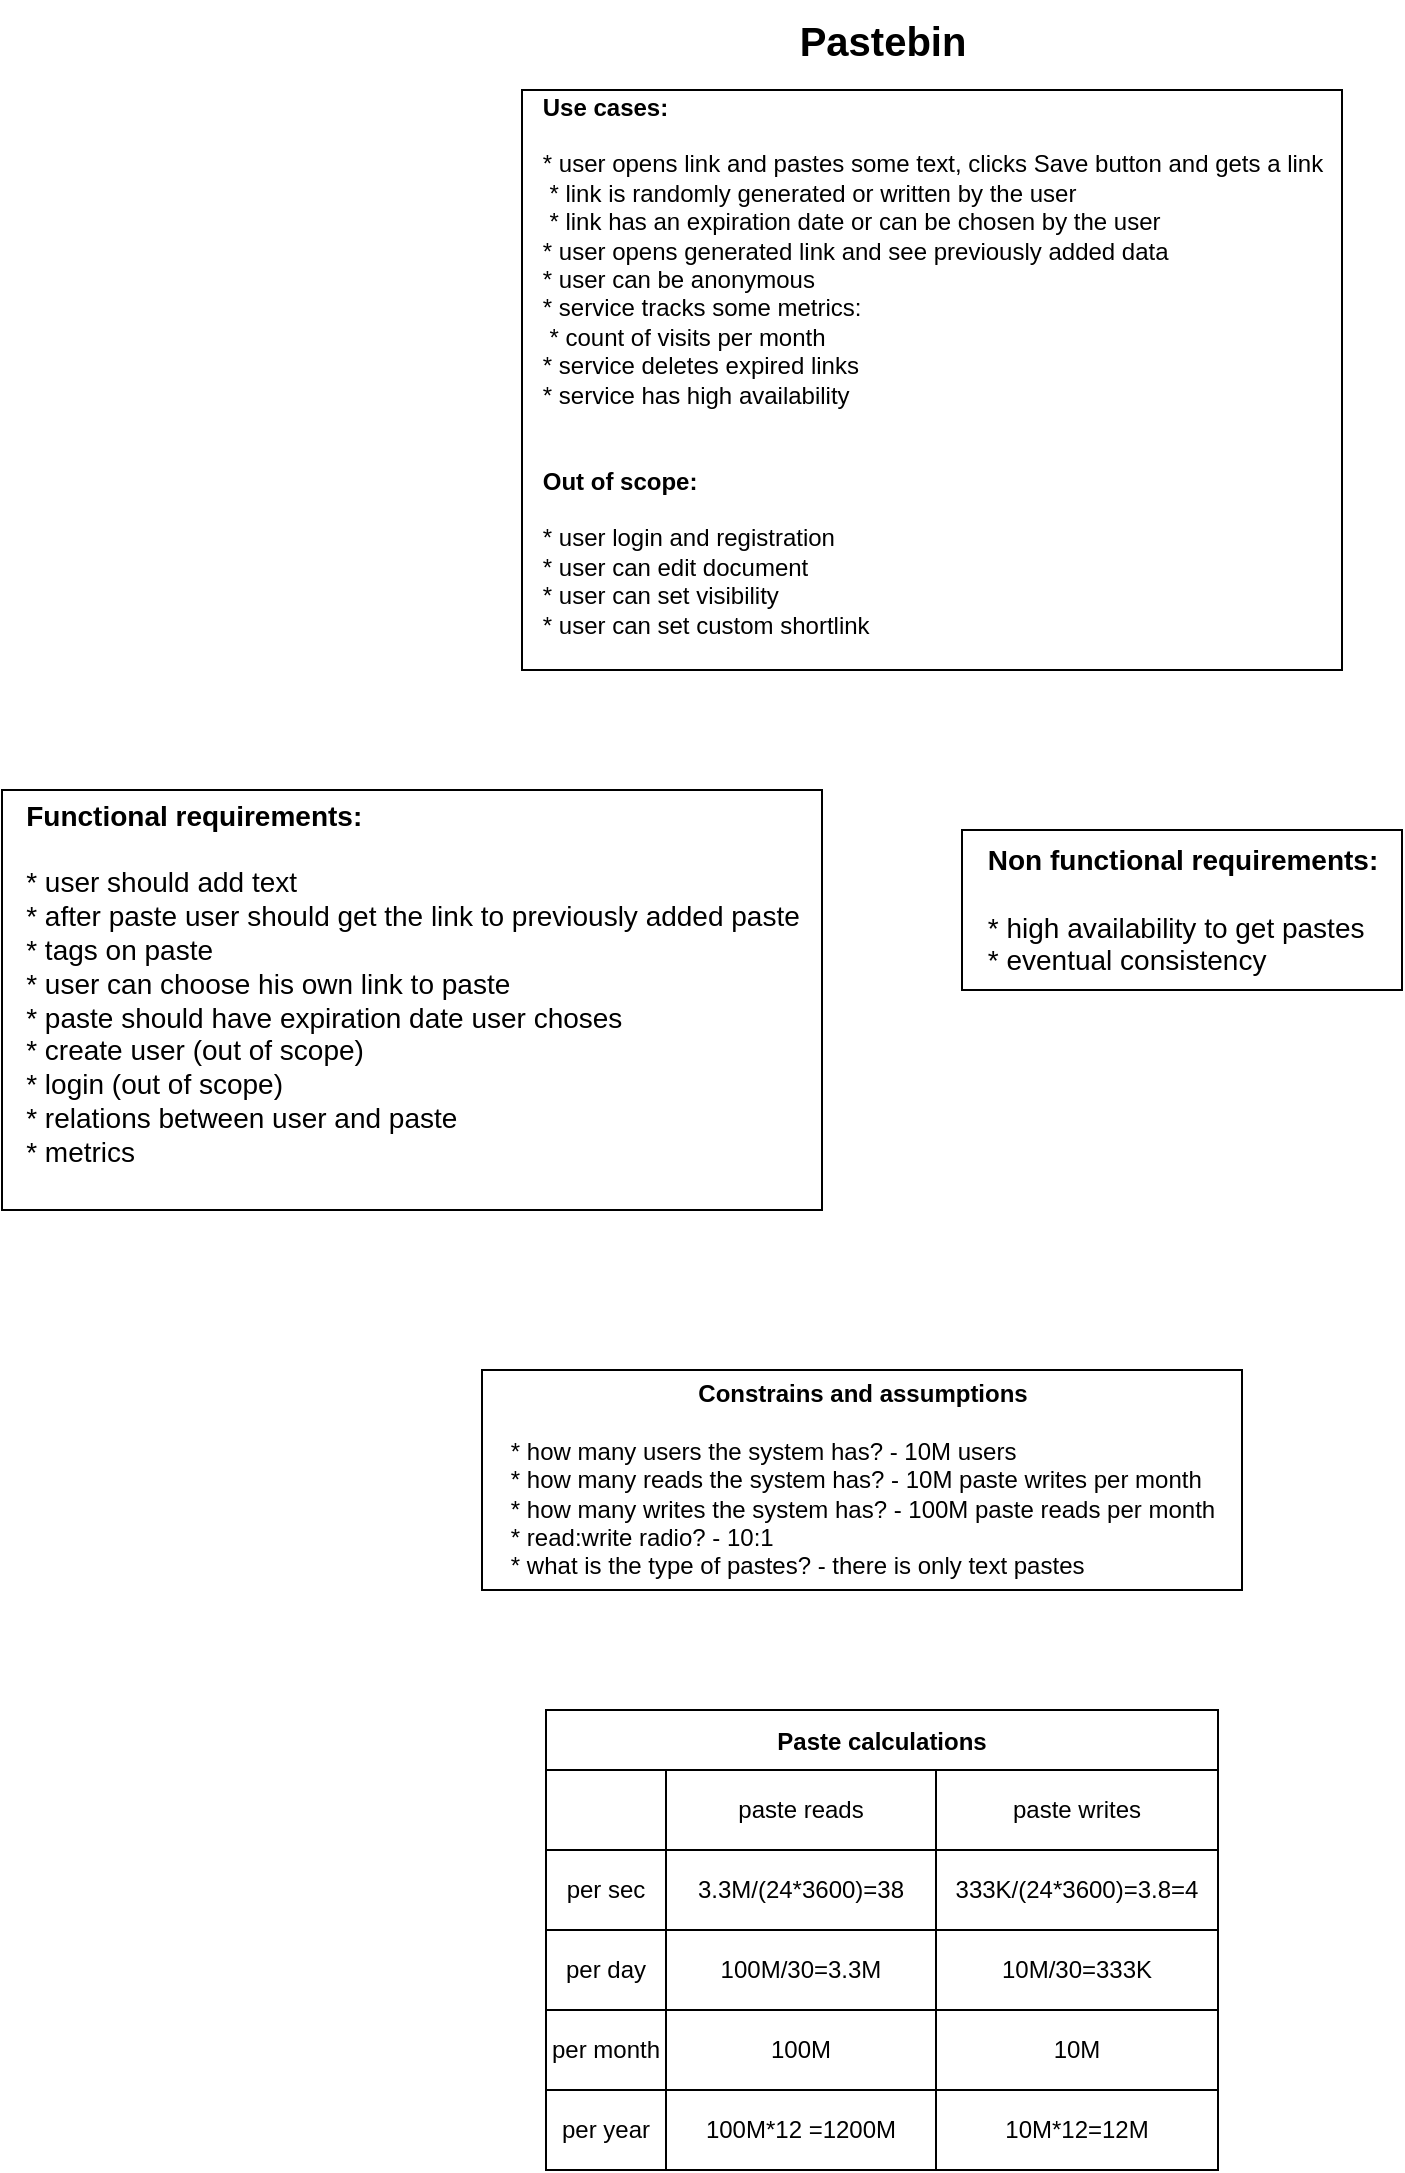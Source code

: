 <mxfile version="20.3.6" type="github">
  <diagram id="PuMi0kId-e-hUfrw8BZP" name="Страница 1">
    <mxGraphModel dx="3790" dy="2005" grid="1" gridSize="10" guides="1" tooltips="1" connect="1" arrows="1" fold="1" page="1" pageScale="1" pageWidth="827" pageHeight="1169" math="0" shadow="0">
      <root>
        <mxCell id="0" />
        <mxCell id="1" parent="0" />
        <mxCell id="pfe3GB8zZH_nZLxF0a3G-1" value="&lt;b&gt;&lt;font style=&quot;font-size: 20px;&quot;&gt;Pastebin&lt;/font&gt;&lt;/b&gt;" style="text;html=1;resizable=0;autosize=1;align=center;verticalAlign=middle;points=[];fillColor=none;strokeColor=none;rounded=0;" parent="1" vertex="1">
          <mxGeometry x="-185" y="5" width="110" height="40" as="geometry" />
        </mxCell>
        <mxCell id="pfe3GB8zZH_nZLxF0a3G-2" value="&lt;div style=&quot;text-align: left;&quot;&gt;&lt;b&gt;Functional requirements:&lt;/b&gt;&lt;/div&gt;&lt;br&gt;&lt;div style=&quot;text-align: left;&quot;&gt;* user should add text&lt;/div&gt;&lt;div style=&quot;text-align: left;&quot;&gt;* after paste user should get the link to previously added paste&lt;/div&gt;&lt;div style=&quot;text-align: left;&quot;&gt;* tags on paste&lt;/div&gt;&lt;div style=&quot;text-align: left;&quot;&gt;* user can choose his own link to paste&lt;/div&gt;&lt;div style=&quot;text-align: left;&quot;&gt;* paste should have expiration date user choses&lt;/div&gt;&lt;div style=&quot;text-align: left;&quot;&gt;* create user (out of scope)&lt;/div&gt;&lt;div style=&quot;text-align: left;&quot;&gt;* login (out of scope)&lt;/div&gt;&lt;div style=&quot;text-align: left;&quot;&gt;* relations between user and paste&lt;/div&gt;&lt;div style=&quot;text-align: left;&quot;&gt;* metrics&lt;/div&gt;&lt;div style=&quot;text-align: left;&quot;&gt;&lt;br&gt;&lt;/div&gt;" style="text;html=1;align=center;verticalAlign=middle;resizable=0;points=[];autosize=1;strokeColor=default;fillColor=default;fontSize=14;" parent="1" vertex="1">
          <mxGeometry x="-570" y="400" width="410" height="210" as="geometry" />
        </mxCell>
        <mxCell id="pfe3GB8zZH_nZLxF0a3G-3" value="&lt;div style=&quot;text-align: left;&quot;&gt;&lt;b&gt;Non functional requirements:&lt;/b&gt;&lt;/div&gt;&lt;div style=&quot;text-align: left;&quot;&gt;&lt;b&gt;&lt;br&gt;&lt;/b&gt;&lt;/div&gt;&lt;div style=&quot;text-align: left;&quot;&gt;* high availability to get pastes&lt;/div&gt;&lt;div style=&quot;text-align: left;&quot;&gt;* eventual consistency&lt;/div&gt;" style="text;html=1;align=center;verticalAlign=middle;resizable=0;points=[];autosize=1;strokeColor=default;fillColor=default;fontSize=14;" parent="1" vertex="1">
          <mxGeometry x="-90" y="420" width="220" height="80" as="geometry" />
        </mxCell>
        <mxCell id="qygxZFsqdgiUwYKes5Kv-1" value="&lt;div style=&quot;&quot;&gt;&lt;div style=&quot;&quot;&gt;&lt;div style=&quot;text-align: left;&quot;&gt;&lt;b&gt;Use cases:&lt;/b&gt;&lt;/div&gt;&lt;div style=&quot;text-align: left;&quot;&gt;&lt;br&gt;&lt;/div&gt;&lt;div style=&quot;&quot;&gt;&lt;div style=&quot;&quot;&gt;&lt;div style=&quot;text-align: left;&quot;&gt;* user opens link and pastes some text, clicks Save button and gets a link&lt;/div&gt;&lt;div style=&quot;text-align: left;&quot;&gt;&lt;span style=&quot;white-space: pre;&quot;&gt;	* link is randomly generated or written by the user&lt;/span&gt;&lt;br&gt;&lt;/div&gt;&lt;div style=&quot;text-align: left;&quot;&gt;&lt;span style=&quot;white-space: pre;&quot;&gt;&lt;span style=&quot;white-space: pre;&quot;&gt;	* link has an expiration date or can be &lt;/span&gt;chosen by the user&lt;/span&gt;&lt;/div&gt;&lt;div style=&quot;text-align: left;&quot;&gt;&lt;span style=&quot;white-space: pre;&quot;&gt;* user opens generated link and see previously added data&lt;/span&gt;&lt;/div&gt;&lt;div style=&quot;text-align: left;&quot;&gt;&lt;span style=&quot;white-space: pre;&quot;&gt;* user can be anonymous&lt;/span&gt; &lt;/div&gt;&lt;div style=&quot;text-align: left;&quot;&gt;&lt;span style=&quot;white-space: pre;&quot;&gt;* service tracks some metrics:&lt;/span&gt;&lt;/div&gt;&lt;div style=&quot;text-align: left;&quot;&gt;&lt;span style=&quot;white-space: pre;&quot;&gt;	* count of visits per month&lt;/span&gt;&lt;br&gt;&lt;/div&gt;&lt;div style=&quot;text-align: left;&quot;&gt;&lt;span style=&quot;white-space: pre;&quot;&gt;* service deletes expired links&lt;/span&gt;&lt;/div&gt;&lt;div style=&quot;text-align: left;&quot;&gt;&lt;span style=&quot;white-space: pre;&quot;&gt;* service has high availability&lt;/span&gt;&lt;/div&gt;&lt;div style=&quot;text-align: left;&quot;&gt;&lt;span style=&quot;white-space: pre;&quot;&gt;&lt;br&gt;&lt;/span&gt;&lt;/div&gt;&lt;div style=&quot;text-align: left;&quot;&gt;&lt;span style=&quot;white-space: pre;&quot;&gt;&lt;br&gt;&lt;/span&gt;&lt;/div&gt;&lt;div style=&quot;text-align: left;&quot;&gt;&lt;span style=&quot;white-space: pre;&quot;&gt;&lt;b&gt;Out of scope:&lt;/b&gt;&lt;/span&gt;&lt;/div&gt;&lt;div style=&quot;text-align: left;&quot;&gt;&lt;span style=&quot;white-space: pre;&quot;&gt;&lt;br&gt;&lt;/span&gt;&lt;/div&gt;&lt;div style=&quot;text-align: left;&quot;&gt;&lt;span style=&quot;white-space: pre;&quot;&gt;* user login and registration&lt;/span&gt;&lt;/div&gt;&lt;div style=&quot;text-align: left;&quot;&gt;&lt;span style=&quot;white-space: pre;&quot;&gt;* user can edit document&lt;/span&gt;&lt;/div&gt;&lt;div style=&quot;text-align: left;&quot;&gt;&lt;span style=&quot;white-space: pre;&quot;&gt;* user can set visibility&lt;/span&gt;&lt;/div&gt;&lt;div style=&quot;text-align: left;&quot;&gt;&lt;span style=&quot;white-space: pre;&quot;&gt;* user can set custom shortlink&lt;/span&gt;&lt;/div&gt;&lt;div style=&quot;text-align: left;&quot;&gt;&lt;span style=&quot;white-space: pre;&quot;&gt;&lt;br&gt;&lt;/span&gt;&lt;/div&gt;&lt;/div&gt;&lt;/div&gt;&lt;/div&gt;&lt;/div&gt;" style="text;html=1;align=center;verticalAlign=middle;resizable=0;points=[];autosize=1;strokeColor=default;fillColor=default;shadow=0;sketch=0;rounded=0;glass=0;gradientColor=none;fillStyle=auto;" vertex="1" parent="1">
          <mxGeometry x="-310" y="50" width="410" height="290" as="geometry" />
        </mxCell>
        <mxCell id="qygxZFsqdgiUwYKes5Kv-2" value="&lt;b&gt;Constrains and assumptions&lt;/b&gt;&lt;br&gt;&lt;br&gt;&lt;div style=&quot;text-align: left;&quot;&gt;* how many users the system has? - 10M users&amp;nbsp;&lt;/div&gt;&lt;div style=&quot;text-align: left;&quot;&gt;* how many reads the system has? - 10M paste writes per month&lt;/div&gt;&lt;div style=&quot;text-align: left;&quot;&gt;* how many writes the system has? - 100M paste reads per month&lt;/div&gt;&lt;div style=&quot;text-align: left;&quot;&gt;* read:write radio? - 10:1&lt;/div&gt;&lt;div style=&quot;text-align: left;&quot;&gt;* what is the type of pastes? - there is only text pastes&lt;/div&gt;" style="text;html=1;align=center;verticalAlign=middle;resizable=0;points=[];autosize=1;strokeColor=default;fillColor=default;" vertex="1" parent="1">
          <mxGeometry x="-330" y="690" width="380" height="110" as="geometry" />
        </mxCell>
        <mxCell id="qygxZFsqdgiUwYKes5Kv-18" value="Paste calculations" style="shape=table;startSize=30;container=1;collapsible=0;childLayout=tableLayout;fontStyle=1;align=center;rounded=0;shadow=0;glass=0;sketch=0;fillStyle=auto;strokeColor=default;fillColor=default;gradientColor=none;" vertex="1" parent="1">
          <mxGeometry x="-298" y="860" width="336" height="230.0" as="geometry" />
        </mxCell>
        <mxCell id="qygxZFsqdgiUwYKes5Kv-23" value="" style="shape=tableRow;horizontal=0;startSize=0;swimlaneHead=0;swimlaneBody=0;top=0;left=0;bottom=0;right=0;collapsible=0;dropTarget=0;fillColor=none;points=[[0,0.5],[1,0.5]];portConstraint=eastwest;rounded=0;shadow=0;glass=0;sketch=0;fillStyle=auto;strokeColor=default;" vertex="1" parent="qygxZFsqdgiUwYKes5Kv-18">
          <mxGeometry y="30" width="336" height="40" as="geometry" />
        </mxCell>
        <mxCell id="qygxZFsqdgiUwYKes5Kv-31" value="" style="shape=partialRectangle;html=1;whiteSpace=wrap;connectable=0;fillColor=none;top=0;left=0;bottom=0;right=0;overflow=hidden;rounded=0;shadow=0;glass=0;sketch=0;fillStyle=auto;strokeColor=default;" vertex="1" parent="qygxZFsqdgiUwYKes5Kv-23">
          <mxGeometry width="60" height="40" as="geometry">
            <mxRectangle width="60" height="40" as="alternateBounds" />
          </mxGeometry>
        </mxCell>
        <mxCell id="qygxZFsqdgiUwYKes5Kv-24" value="paste reads" style="shape=partialRectangle;html=1;whiteSpace=wrap;connectable=0;fillColor=none;top=0;left=0;bottom=0;right=0;overflow=hidden;rounded=0;shadow=0;glass=0;sketch=0;fillStyle=auto;strokeColor=default;" vertex="1" parent="qygxZFsqdgiUwYKes5Kv-23">
          <mxGeometry x="60" width="135" height="40" as="geometry">
            <mxRectangle width="135" height="40" as="alternateBounds" />
          </mxGeometry>
        </mxCell>
        <mxCell id="qygxZFsqdgiUwYKes5Kv-25" value="paste writes" style="shape=partialRectangle;html=1;whiteSpace=wrap;connectable=0;fillColor=none;top=0;left=0;bottom=0;right=0;overflow=hidden;rounded=0;shadow=0;glass=0;sketch=0;fillStyle=auto;strokeColor=default;" vertex="1" parent="qygxZFsqdgiUwYKes5Kv-23">
          <mxGeometry x="195" width="141" height="40" as="geometry">
            <mxRectangle width="141" height="40" as="alternateBounds" />
          </mxGeometry>
        </mxCell>
        <mxCell id="qygxZFsqdgiUwYKes5Kv-19" value="" style="shape=tableRow;horizontal=0;startSize=0;swimlaneHead=0;swimlaneBody=0;top=0;left=0;bottom=0;right=0;collapsible=0;dropTarget=0;fillColor=none;points=[[0,0.5],[1,0.5]];portConstraint=eastwest;rounded=0;shadow=0;glass=0;sketch=0;fillStyle=auto;strokeColor=default;" vertex="1" parent="qygxZFsqdgiUwYKes5Kv-18">
          <mxGeometry y="70" width="336" height="40" as="geometry" />
        </mxCell>
        <mxCell id="qygxZFsqdgiUwYKes5Kv-32" value="per sec" style="shape=partialRectangle;html=1;whiteSpace=wrap;connectable=0;fillColor=none;top=0;left=0;bottom=0;right=0;overflow=hidden;rounded=0;shadow=0;glass=0;sketch=0;fillStyle=auto;strokeColor=default;" vertex="1" parent="qygxZFsqdgiUwYKes5Kv-19">
          <mxGeometry width="60" height="40" as="geometry">
            <mxRectangle width="60" height="40" as="alternateBounds" />
          </mxGeometry>
        </mxCell>
        <mxCell id="qygxZFsqdgiUwYKes5Kv-20" value="3.3M/(24*3600)=38" style="shape=partialRectangle;html=1;whiteSpace=wrap;connectable=0;fillColor=none;top=0;left=0;bottom=0;right=0;overflow=hidden;rounded=0;shadow=0;glass=0;sketch=0;fillStyle=auto;strokeColor=default;" vertex="1" parent="qygxZFsqdgiUwYKes5Kv-19">
          <mxGeometry x="60" width="135" height="40" as="geometry">
            <mxRectangle width="135" height="40" as="alternateBounds" />
          </mxGeometry>
        </mxCell>
        <mxCell id="qygxZFsqdgiUwYKes5Kv-21" value="333K/(24*3600)=3.8=4" style="shape=partialRectangle;html=1;whiteSpace=wrap;connectable=0;fillColor=none;top=0;left=0;bottom=0;right=0;overflow=hidden;rounded=0;shadow=0;glass=0;sketch=0;fillStyle=auto;strokeColor=default;" vertex="1" parent="qygxZFsqdgiUwYKes5Kv-19">
          <mxGeometry x="195" width="141" height="40" as="geometry">
            <mxRectangle width="141" height="40" as="alternateBounds" />
          </mxGeometry>
        </mxCell>
        <mxCell id="qygxZFsqdgiUwYKes5Kv-27" value="" style="shape=tableRow;horizontal=0;startSize=0;swimlaneHead=0;swimlaneBody=0;top=0;left=0;bottom=0;right=0;collapsible=0;dropTarget=0;fillColor=none;points=[[0,0.5],[1,0.5]];portConstraint=eastwest;rounded=0;shadow=0;glass=0;sketch=0;fillStyle=auto;strokeColor=default;" vertex="1" parent="qygxZFsqdgiUwYKes5Kv-18">
          <mxGeometry y="110" width="336" height="40" as="geometry" />
        </mxCell>
        <mxCell id="qygxZFsqdgiUwYKes5Kv-33" value="per day" style="shape=partialRectangle;html=1;whiteSpace=wrap;connectable=0;fillColor=none;top=0;left=0;bottom=0;right=0;overflow=hidden;rounded=0;shadow=0;glass=0;sketch=0;fillStyle=auto;strokeColor=default;" vertex="1" parent="qygxZFsqdgiUwYKes5Kv-27">
          <mxGeometry width="60" height="40" as="geometry">
            <mxRectangle width="60" height="40" as="alternateBounds" />
          </mxGeometry>
        </mxCell>
        <mxCell id="qygxZFsqdgiUwYKes5Kv-28" value="100M/30=3.3M" style="shape=partialRectangle;html=1;whiteSpace=wrap;connectable=0;fillColor=none;top=0;left=0;bottom=0;right=0;overflow=hidden;rounded=0;shadow=0;glass=0;sketch=0;fillStyle=auto;strokeColor=default;" vertex="1" parent="qygxZFsqdgiUwYKes5Kv-27">
          <mxGeometry x="60" width="135" height="40" as="geometry">
            <mxRectangle width="135" height="40" as="alternateBounds" />
          </mxGeometry>
        </mxCell>
        <mxCell id="qygxZFsqdgiUwYKes5Kv-29" value="10M/30=333K" style="shape=partialRectangle;html=1;whiteSpace=wrap;connectable=0;fillColor=none;top=0;left=0;bottom=0;right=0;overflow=hidden;rounded=0;shadow=0;glass=0;sketch=0;fillStyle=auto;strokeColor=default;" vertex="1" parent="qygxZFsqdgiUwYKes5Kv-27">
          <mxGeometry x="195" width="141" height="40" as="geometry">
            <mxRectangle width="141" height="40" as="alternateBounds" />
          </mxGeometry>
        </mxCell>
        <mxCell id="qygxZFsqdgiUwYKes5Kv-61" style="shape=tableRow;horizontal=0;startSize=0;swimlaneHead=0;swimlaneBody=0;top=0;left=0;bottom=0;right=0;collapsible=0;dropTarget=0;fillColor=none;points=[[0,0.5],[1,0.5]];portConstraint=eastwest;rounded=0;shadow=0;glass=0;sketch=0;fillStyle=auto;strokeColor=default;" vertex="1" parent="qygxZFsqdgiUwYKes5Kv-18">
          <mxGeometry y="150" width="336" height="40" as="geometry" />
        </mxCell>
        <mxCell id="qygxZFsqdgiUwYKes5Kv-62" value="per month" style="shape=partialRectangle;html=1;whiteSpace=wrap;connectable=0;fillColor=none;top=0;left=0;bottom=0;right=0;overflow=hidden;rounded=0;shadow=0;glass=0;sketch=0;fillStyle=auto;strokeColor=default;" vertex="1" parent="qygxZFsqdgiUwYKes5Kv-61">
          <mxGeometry width="60" height="40" as="geometry">
            <mxRectangle width="60" height="40" as="alternateBounds" />
          </mxGeometry>
        </mxCell>
        <mxCell id="qygxZFsqdgiUwYKes5Kv-63" value="100M" style="shape=partialRectangle;html=1;whiteSpace=wrap;connectable=0;fillColor=none;top=0;left=0;bottom=0;right=0;overflow=hidden;rounded=0;shadow=0;glass=0;sketch=0;fillStyle=auto;strokeColor=default;" vertex="1" parent="qygxZFsqdgiUwYKes5Kv-61">
          <mxGeometry x="60" width="135" height="40" as="geometry">
            <mxRectangle width="135" height="40" as="alternateBounds" />
          </mxGeometry>
        </mxCell>
        <mxCell id="qygxZFsqdgiUwYKes5Kv-64" value="10M" style="shape=partialRectangle;html=1;whiteSpace=wrap;connectable=0;fillColor=none;top=0;left=0;bottom=0;right=0;overflow=hidden;rounded=0;shadow=0;glass=0;sketch=0;fillStyle=auto;strokeColor=default;" vertex="1" parent="qygxZFsqdgiUwYKes5Kv-61">
          <mxGeometry x="195" width="141" height="40" as="geometry">
            <mxRectangle width="141" height="40" as="alternateBounds" />
          </mxGeometry>
        </mxCell>
        <mxCell id="qygxZFsqdgiUwYKes5Kv-56" style="shape=tableRow;horizontal=0;startSize=0;swimlaneHead=0;swimlaneBody=0;top=0;left=0;bottom=0;right=0;collapsible=0;dropTarget=0;fillColor=none;points=[[0,0.5],[1,0.5]];portConstraint=eastwest;rounded=0;shadow=0;glass=0;sketch=0;fillStyle=auto;strokeColor=default;" vertex="1" parent="qygxZFsqdgiUwYKes5Kv-18">
          <mxGeometry y="190" width="336" height="40" as="geometry" />
        </mxCell>
        <mxCell id="qygxZFsqdgiUwYKes5Kv-57" value="per year" style="shape=partialRectangle;html=1;whiteSpace=wrap;connectable=0;fillColor=none;top=0;left=0;bottom=0;right=0;overflow=hidden;rounded=0;shadow=0;glass=0;sketch=0;fillStyle=auto;strokeColor=default;" vertex="1" parent="qygxZFsqdgiUwYKes5Kv-56">
          <mxGeometry width="60" height="40" as="geometry">
            <mxRectangle width="60" height="40" as="alternateBounds" />
          </mxGeometry>
        </mxCell>
        <mxCell id="qygxZFsqdgiUwYKes5Kv-58" value="100M*12 =1200M" style="shape=partialRectangle;html=1;whiteSpace=wrap;connectable=0;fillColor=none;top=0;left=0;bottom=0;right=0;overflow=hidden;rounded=0;shadow=0;glass=0;sketch=0;fillStyle=auto;strokeColor=default;" vertex="1" parent="qygxZFsqdgiUwYKes5Kv-56">
          <mxGeometry x="60" width="135" height="40" as="geometry">
            <mxRectangle width="135" height="40" as="alternateBounds" />
          </mxGeometry>
        </mxCell>
        <mxCell id="qygxZFsqdgiUwYKes5Kv-59" value="10M*12=12M" style="shape=partialRectangle;html=1;whiteSpace=wrap;connectable=0;fillColor=none;top=0;left=0;bottom=0;right=0;overflow=hidden;rounded=0;shadow=0;glass=0;sketch=0;fillStyle=auto;strokeColor=default;" vertex="1" parent="qygxZFsqdgiUwYKes5Kv-56">
          <mxGeometry x="195" width="141" height="40" as="geometry">
            <mxRectangle width="141" height="40" as="alternateBounds" />
          </mxGeometry>
        </mxCell>
      </root>
    </mxGraphModel>
  </diagram>
</mxfile>
